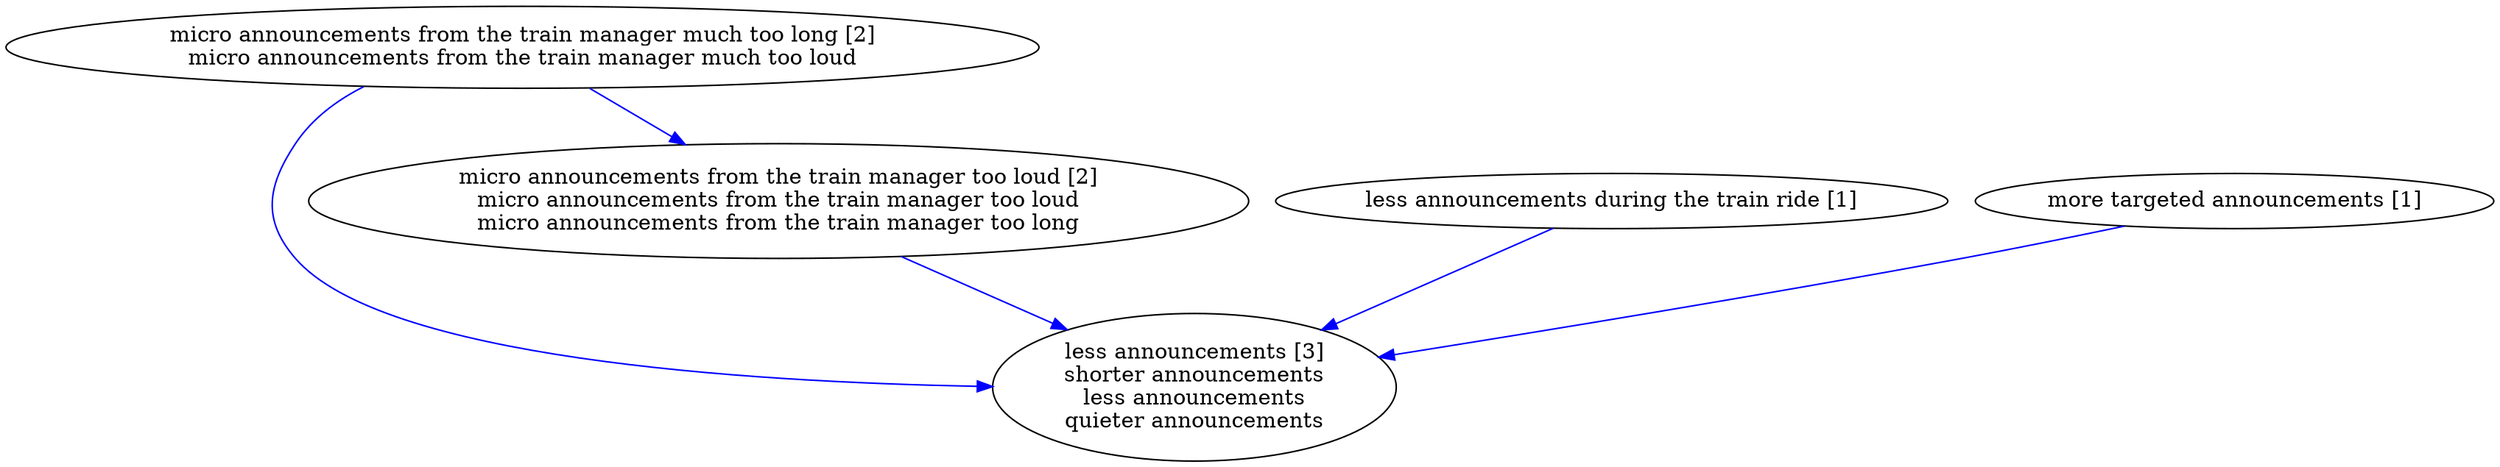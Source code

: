 digraph collapsedGraph {
"less announcements [3]\nshorter announcements\nless announcements\nquieter announcements""micro announcements from the train manager too loud [2]\nmicro announcements from the train manager too loud\nmicro announcements from the train manager too long""micro announcements from the train manager much too long [2]\nmicro announcements from the train manager much too loud""less announcements during the train ride [1]""more targeted announcements [1]""micro announcements from the train manager much too long [2]\nmicro announcements from the train manager much too loud" -> "less announcements [3]\nshorter announcements\nless announcements\nquieter announcements" [color=blue]
"micro announcements from the train manager too loud [2]\nmicro announcements from the train manager too loud\nmicro announcements from the train manager too long" -> "less announcements [3]\nshorter announcements\nless announcements\nquieter announcements" [color=blue]
"micro announcements from the train manager much too long [2]\nmicro announcements from the train manager much too loud" -> "micro announcements from the train manager too loud [2]\nmicro announcements from the train manager too loud\nmicro announcements from the train manager too long" [color=blue]
"less announcements during the train ride [1]" -> "less announcements [3]\nshorter announcements\nless announcements\nquieter announcements" [color=blue]
"more targeted announcements [1]" -> "less announcements [3]\nshorter announcements\nless announcements\nquieter announcements" [color=blue]
}